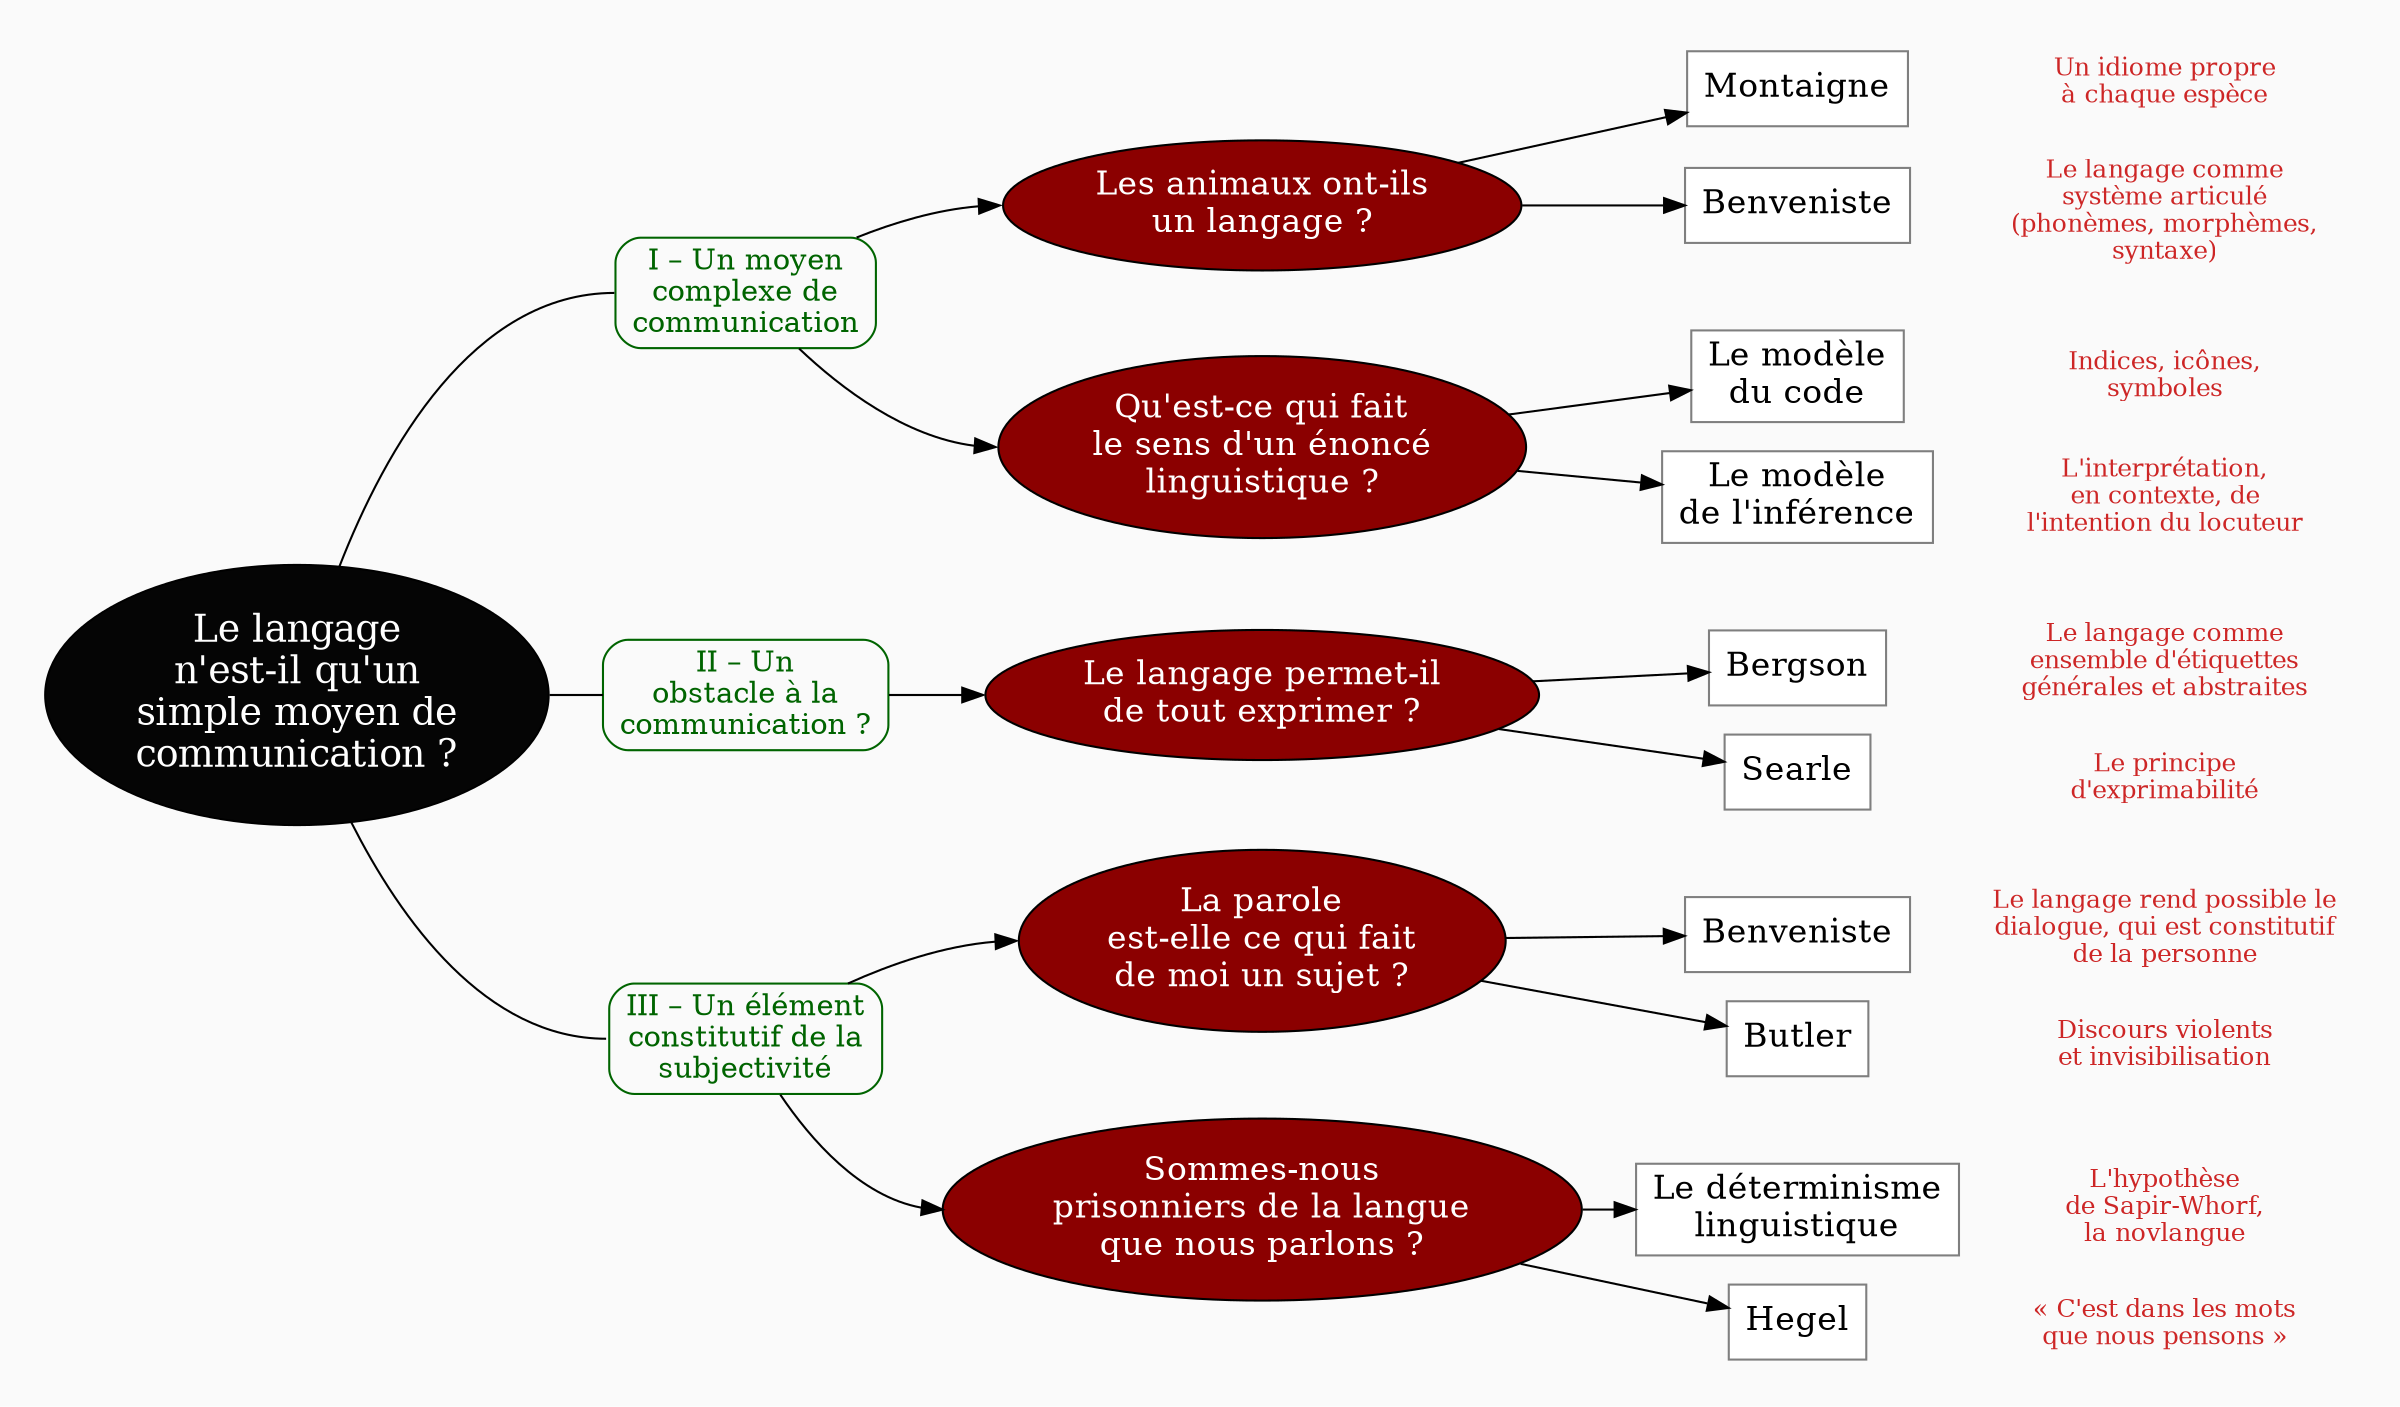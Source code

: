 digraph G {
// Template : diagram
// Usage : 
rankdir=LR
splines=true
//splines=curved
bgcolor=grey98
pad=0.3
style=filled
edge[minlen=3]
node[style=filled, fontcolor=white]
ranksep=0.1
nodesep=0.2

// NIVEAU 1
node[fillcolor=grey2, fontsize=18]
a1[label="Le langage
n'est-il qu'un
simple moyen de
communication ?"]


// NIVEAU 2
node[fontsize=14, shape=rect, fillcolor=grey98, fontcolor=darkgreen, color=darkgreen, style="filled, rounded"]
a1->p1[headport=w, arrowhead=none]
a1->p2[headport=w, arrowhead=none]
a1->p3[headport=w, arrowhead=none]

p1[label="I – Un moyen
complexe de
communication"]
p2[label="II – Un
obstacle à la
communication ?"]
p3[label="III – Un élément
constitutif de la
subjectivité"]

{rank=same;p1->p2[style=invis, minlen=10]}
{rank=same;p2->p3[style=invis, minlen=8]}

node[fontcolor=black, fontsize=16]
// NIVEAU 3 (sans intermédiaire)
node [shape=box, fillcolor=white, color=grey50]
// c1[label=""]



// INTERMÉDIAIRE AVANT NIVEAU 3
node[fillcolor=red4, shape=oval, fontcolor=white, color=black, style="filled"]
// [arrowhead=none]
// bc1[label=""]
p1->b1[headport=w]
p1->b2[headport=w]
p2->b3[headport=w]
p3->b4[headport=w]
p3->b5[headport=w]
b1[label="Les animaux ont-ils
un langage ?"]    
b2[label="Qu'est-ce qui fait
le sens d'un énoncé
linguistique ?"]
b3[label="Le langage permet-il
de tout exprimer ?"]
b4[label="La parole
est-elle ce qui fait
de moi un sujet ?"]
b5[label="Sommes-nous
prisonniers de la langue
que nous parlons ?"]




{rank=same;b1->b2->b3->b4->b5[style=invis, minlen=3]}

// NIVEAU 3 (avec intermédiaire)
node[fillcolor=white, shape=box, color=grey50, fontcolor=black]
// c1[label=""]
b1->{c1,c2}
c1[label="Montaigne"]
c2[label="Benveniste"]

b2->{c3,c4}
c3[label="Le modèle
du code"]
c4[label="Le modèle
de l'inférence"]

b3->{c5,c6}
c5[label="Bergson"]
c6[label="Searle"]

b4->{c7,c8}
c7[label="Benveniste"]
c8[label="Butler"]

b5->{c9,c10}
c9[label="Le déterminisme
linguistique"]
c10[label="Hegel"]


{rank=same;c2->c3[style=invis, minlen=3]}
{rank=same;c4->c5[style=invis, minlen=3]}
{rank=same;c6->c7[style=invis, minlen=3]}
{rank=same;c8->c9[style=invis, minlen=3]}

// NIVEAU 4
node[style="filled,rounded", fillcolor=white, shape=box, color=grey50]
// d1[label=""]


// ÉTIQUETTES EN ROUGE
node[shape=plaintext, fontcolor=firebrick3, fillcolor=grey98, fontsize=12]
// e1[label=< <B>= Titre</B><BR /><BR />Contenu<BR /> >]
// e1[label=""]
// ->e1[minlen=1, style=invis]

e1[label="Un idiome propre
à chaque espèce"]
e2[label="Le langage comme
système articulé
(phonèmes, morphèmes,
syntaxe)"]
e3[label="Indices, icônes,
symboles"]
e4[label="L'interprétation,
en contexte, de
l'intention du locuteur"]
e5[label="Le langage comme
ensemble d'étiquettes
générales et abstraites"]
e6[label="Le principe
d'exprimabilité"]
e7[label="Le langage rend possible le
dialogue, qui est constitutif
de la personne"]
e8[label="Discours violents
et invisibilisation"]
e9[label="L'hypothèse
de Sapir-Whorf,
la novlangue"]
e10[label="« C'est dans les mots
que nous pensons »"]

c1->e1[minlen=1, style=invis]
c2->e2[minlen=1, style=invis]
c3->e3[minlen=1, style=invis]
c4->e4[minlen=1, style=invis]
c5->e5[minlen=1, style=invis]
c6->e6[minlen=1, style=invis]
c7->e7[minlen=1, style=invis]
c8->e8[minlen=1, style=invis]
c9->e9[minlen=1, style=invis]
c10->e10[minlen=1, style=invis]


// REMARQUES EN BLEU
node[color=blue, shape=box, margin=0.07, fontcolor=black, fontsize=12, style="dashed", penwidth=0.6]
edge[color=blue, arrowhead="none", xlabel="", style="dashed", penwidth=0.6]
// r1[label=""]
// {rank=same;->r1}
// {rank=same;r1->[dir=back]}

}
